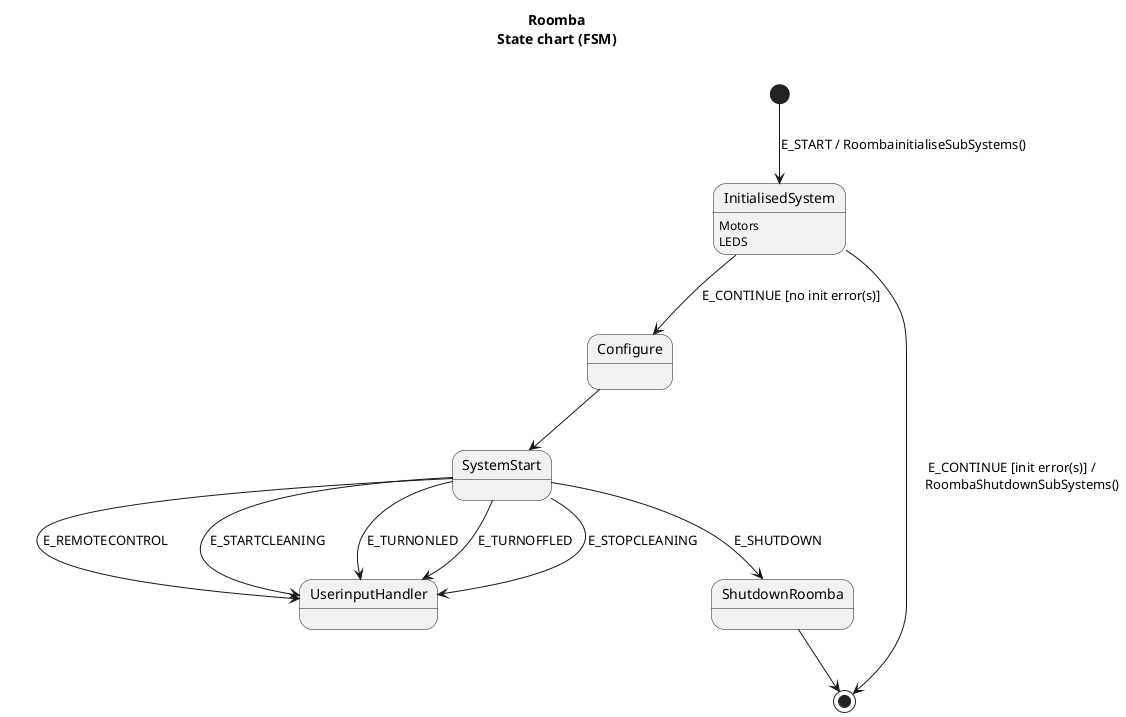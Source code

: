 @startuml Roomba


title Roomba\nState chart (FSM)\n

[*] --> InitialisedSystem : E_START / RoombainitialiseSubSystems()
InitialisedSystem : Motors
InitialisedSystem : LEDS

InitialisedSystem --> Configure : E_CONTINUE [no init error(s)]
InitialisedSystem --> [*] : E_CONTINUE [init error(s)] / \n     RoombaShutdownSubSystems()

Configure : 
Configure --> SystemStart 

SystemStart --> UserinputHandler : E_REMOTECONTROL
SystemStart --> UserinputHandler : E_STARTCLEANING
SystemStart --> UserinputHandler : E_TURNONLED
SystemStart --> UserinputHandler : E_TURNOFFLED
SystemStart --> UserinputHandler : E_STOPCLEANING
SystemStart --> ShutdownRoomba : E_SHUTDOWN

ShutdownRoomba -->  [*]

@enduml